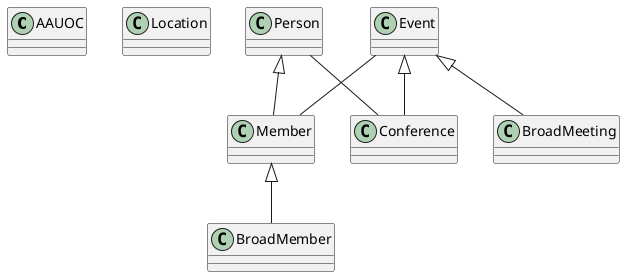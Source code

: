 @startuml

class AAUOC {

}
class Location {

}
class Event{

}
class Conference {

}
class BroadMeeting{
}

class Person {

}
class Member{

}

class BroadMember {

}


Event <|-- Conference
Event <|-- BroadMeeting
Person <|-- Member
Member <|-- BroadMember
Event -- Member
Person -- Conference


@enduml